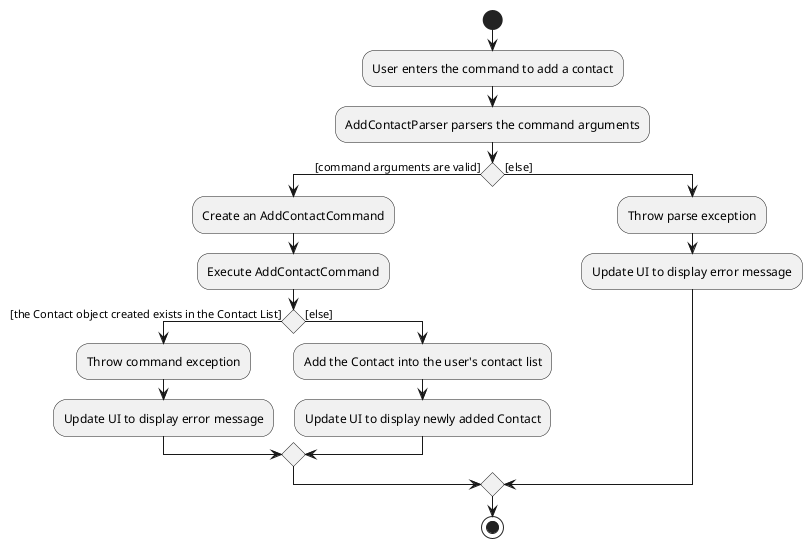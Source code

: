 @startuml

start

:User enters the command to add a contact;

:AddContactParser parsers the command arguments;

if () then ([command arguments are valid])
        :Create an AddContactCommand;
        :Execute AddContactCommand;
        if() then ([the Contact object created exists in the Contact List])
            :Throw command exception;
            :Update UI to display error message;
        else ([else])
            :Add the Contact into the user's contact list;
            :Update UI to display newly added Contact;
        endif
else ([else])
        :Throw parse exception;
        :Update UI to display error message;

endif

stop

@enduml
